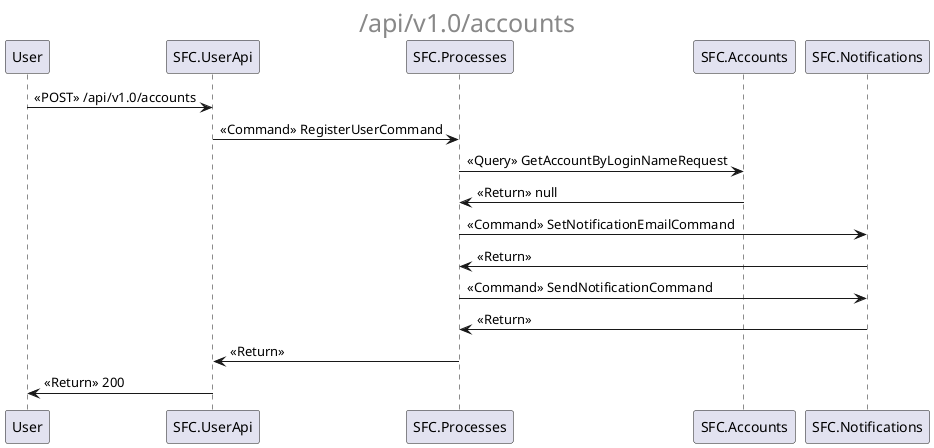 @startuml
center header <font size=25>/api/v1.0/accounts</font>
User -> SFC.UserApi : <<POST>> /api/v1.0/accounts
SFC.UserApi -> SFC.Processes : <<Command>> RegisterUserCommand
SFC.Processes -> SFC.Accounts : <<Query>> GetAccountByLoginNameRequest
SFC.Accounts -> SFC.Processes : <<Return>> null
SFC.Processes -> SFC.Notifications : <<Command>> SetNotificationEmailCommand
SFC.Notifications -> SFC.Processes : <<Return>> 
SFC.Processes -> SFC.Notifications : <<Command>> SendNotificationCommand
SFC.Notifications -> SFC.Processes : <<Return>> 
SFC.Processes -> SFC.UserApi : <<Return>> 
SFC.UserApi -> User: <<Return>> 200
@enduml
